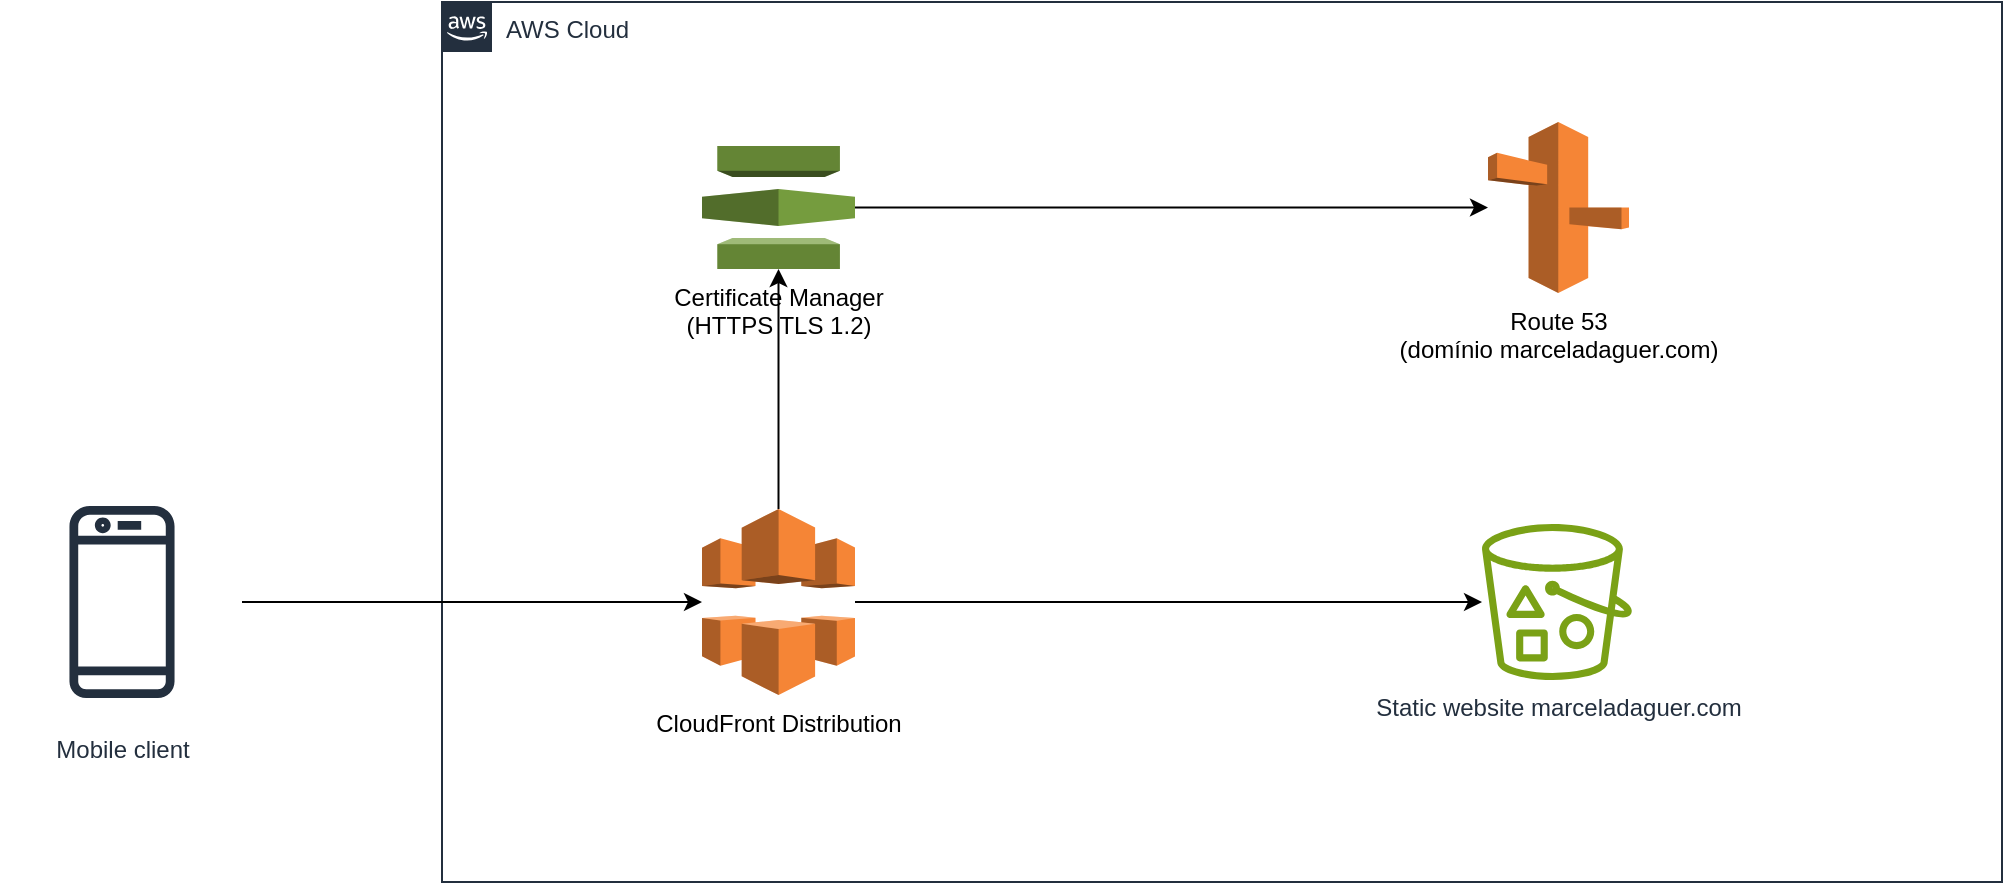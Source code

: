 <mxfile version="24.6.2" type="device">
  <diagram id="Ht1M8jgEwFfnCIfOTk4-" name="Page-1">
    <mxGraphModel dx="2074" dy="1098" grid="1" gridSize="10" guides="1" tooltips="1" connect="1" arrows="1" fold="1" page="1" pageScale="1" pageWidth="1169" pageHeight="827" math="0" shadow="0">
      <root>
        <mxCell id="0" />
        <mxCell id="1" parent="0" />
        <mxCell id="UEzPUAAOIrF-is8g5C7q-74" value="AWS Cloud" style="points=[[0,0],[0.25,0],[0.5,0],[0.75,0],[1,0],[1,0.25],[1,0.5],[1,0.75],[1,1],[0.75,1],[0.5,1],[0.25,1],[0,1],[0,0.75],[0,0.5],[0,0.25]];outlineConnect=0;gradientColor=none;html=1;whiteSpace=wrap;fontSize=12;fontStyle=0;shape=mxgraph.aws4.group;grIcon=mxgraph.aws4.group_aws_cloud_alt;strokeColor=#232F3E;fillColor=none;verticalAlign=top;align=left;spacingLeft=30;fontColor=#232F3E;dashed=0;labelBackgroundColor=#ffffff;container=1;pointerEvents=0;collapsible=0;recursiveResize=0;" parent="1" vertex="1">
          <mxGeometry x="340" y="80" width="780" height="440" as="geometry" />
        </mxCell>
        <mxCell id="KcqMGPdvHfHItxcoiPik-2" value="Static website marceladaguer.com" style="sketch=0;outlineConnect=0;fontColor=#232F3E;gradientColor=none;fillColor=#7AA116;strokeColor=none;dashed=0;verticalLabelPosition=bottom;verticalAlign=top;align=center;html=1;fontSize=12;fontStyle=0;aspect=fixed;pointerEvents=1;shape=mxgraph.aws4.bucket_with_objects;" vertex="1" parent="UEzPUAAOIrF-is8g5C7q-74">
          <mxGeometry x="520" y="261" width="75" height="78" as="geometry" />
        </mxCell>
        <mxCell id="KcqMGPdvHfHItxcoiPik-4" style="edgeStyle=orthogonalEdgeStyle;rounded=0;orthogonalLoop=1;jettySize=auto;html=1;" edge="1" parent="UEzPUAAOIrF-is8g5C7q-74" source="KcqMGPdvHfHItxcoiPik-3" target="KcqMGPdvHfHItxcoiPik-2">
          <mxGeometry relative="1" as="geometry" />
        </mxCell>
        <mxCell id="KcqMGPdvHfHItxcoiPik-3" value="CloudFront Distribution" style="outlineConnect=0;dashed=0;verticalLabelPosition=bottom;verticalAlign=top;align=center;html=1;shape=mxgraph.aws3.cloudfront;fillColor=#F58536;gradientColor=none;" vertex="1" parent="UEzPUAAOIrF-is8g5C7q-74">
          <mxGeometry x="130" y="253.5" width="76.5" height="93" as="geometry" />
        </mxCell>
        <mxCell id="KcqMGPdvHfHItxcoiPik-6" value="Route 53&lt;div&gt;(domínio marceladaguer.com)&lt;/div&gt;" style="outlineConnect=0;dashed=0;verticalLabelPosition=bottom;verticalAlign=top;align=center;html=1;shape=mxgraph.aws3.route_53;fillColor=#F58536;gradientColor=none;" vertex="1" parent="UEzPUAAOIrF-is8g5C7q-74">
          <mxGeometry x="523" y="60" width="70.5" height="85.5" as="geometry" />
        </mxCell>
        <mxCell id="KcqMGPdvHfHItxcoiPik-9" style="edgeStyle=orthogonalEdgeStyle;rounded=0;orthogonalLoop=1;jettySize=auto;html=1;" edge="1" parent="UEzPUAAOIrF-is8g5C7q-74" source="KcqMGPdvHfHItxcoiPik-7" target="KcqMGPdvHfHItxcoiPik-6">
          <mxGeometry relative="1" as="geometry" />
        </mxCell>
        <mxCell id="KcqMGPdvHfHItxcoiPik-7" value="Certificate Manager&lt;div&gt;(HTTPS TLS 1.2)&lt;/div&gt;" style="outlineConnect=0;dashed=0;verticalLabelPosition=bottom;verticalAlign=top;align=center;html=1;shape=mxgraph.aws3.certificate_manager;fillColor=#759C3E;gradientColor=none;" vertex="1" parent="UEzPUAAOIrF-is8g5C7q-74">
          <mxGeometry x="130" y="72" width="76.5" height="61.5" as="geometry" />
        </mxCell>
        <mxCell id="KcqMGPdvHfHItxcoiPik-8" style="edgeStyle=orthogonalEdgeStyle;rounded=0;orthogonalLoop=1;jettySize=auto;html=1;entryX=0.5;entryY=1;entryDx=0;entryDy=0;entryPerimeter=0;" edge="1" parent="UEzPUAAOIrF-is8g5C7q-74" source="KcqMGPdvHfHItxcoiPik-3" target="KcqMGPdvHfHItxcoiPik-7">
          <mxGeometry relative="1" as="geometry" />
        </mxCell>
        <mxCell id="KcqMGPdvHfHItxcoiPik-1" value="Mobile client" style="sketch=0;outlineConnect=0;fontColor=#232F3E;gradientColor=none;strokeColor=#232F3E;fillColor=#ffffff;dashed=0;verticalLabelPosition=bottom;verticalAlign=top;align=center;html=1;fontSize=12;fontStyle=0;aspect=fixed;shape=mxgraph.aws4.resourceIcon;resIcon=mxgraph.aws4.mobile_client;" vertex="1" parent="1">
          <mxGeometry x="120" y="320" width="120" height="120" as="geometry" />
        </mxCell>
        <mxCell id="KcqMGPdvHfHItxcoiPik-5" style="edgeStyle=orthogonalEdgeStyle;rounded=0;orthogonalLoop=1;jettySize=auto;html=1;entryX=0;entryY=0.5;entryDx=0;entryDy=0;entryPerimeter=0;" edge="1" parent="1" source="KcqMGPdvHfHItxcoiPik-1" target="KcqMGPdvHfHItxcoiPik-3">
          <mxGeometry relative="1" as="geometry" />
        </mxCell>
      </root>
    </mxGraphModel>
  </diagram>
</mxfile>
